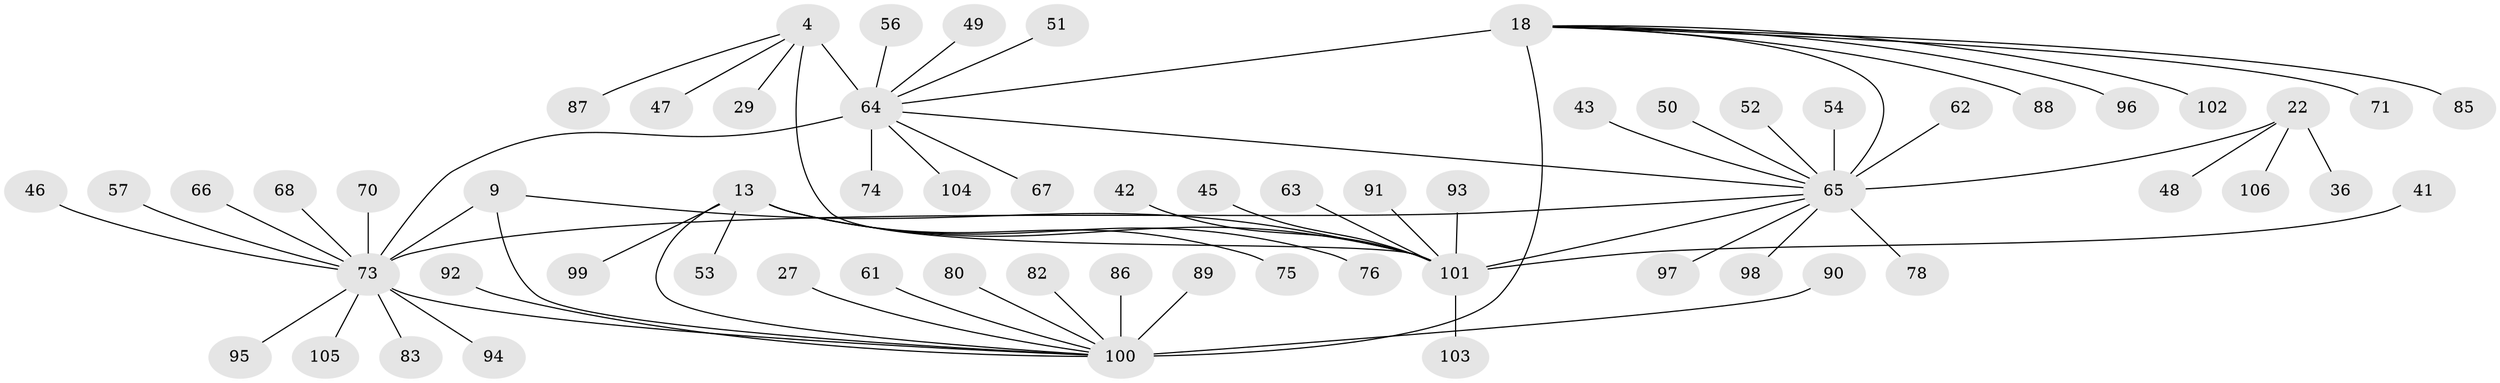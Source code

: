 // original degree distribution, {6: 0.0660377358490566, 10: 0.018867924528301886, 7: 0.02830188679245283, 8: 0.04716981132075472, 4: 0.018867924528301886, 11: 0.009433962264150943, 9: 0.03773584905660377, 13: 0.009433962264150943, 5: 0.009433962264150943, 1: 0.6415094339622641, 3: 0.018867924528301886, 2: 0.09433962264150944}
// Generated by graph-tools (version 1.1) at 2025/58/03/04/25 21:58:47]
// undirected, 63 vertices, 69 edges
graph export_dot {
graph [start="1"]
  node [color=gray90,style=filled];
  4 [super="+1"];
  9 [super="+7"];
  13 [super="+11"];
  18 [super="+17"];
  22 [super="+21"];
  27;
  29;
  36;
  41;
  42;
  43;
  45;
  46;
  47;
  48;
  49;
  50;
  51;
  52;
  53;
  54;
  56;
  57;
  61;
  62;
  63;
  64 [super="+5+26+33+34"];
  65 [super="+25"];
  66 [super="+32"];
  67 [super="+35"];
  68;
  70;
  71;
  73 [super="+10+37+38+44"];
  74;
  75;
  76;
  78;
  80 [super="+79"];
  82;
  83 [super="+77"];
  85;
  86;
  87 [super="+72+84"];
  88;
  89;
  90 [super="+81"];
  91 [super="+31"];
  92;
  93;
  94;
  95 [super="+60"];
  96;
  97;
  98;
  99;
  100 [super="+69+59+20"];
  101 [super="+15+30+40"];
  102;
  103;
  104;
  105;
  106;
  4 -- 29;
  4 -- 47;
  4 -- 87;
  4 -- 64 [weight=6];
  4 -- 101;
  9 -- 73 [weight=6];
  9 -- 101;
  9 -- 100;
  13 -- 76;
  13 -- 99;
  13 -- 53;
  13 -- 75;
  13 -- 101 [weight=6];
  13 -- 100 [weight=2];
  18 -- 71;
  18 -- 88;
  18 -- 96;
  18 -- 85;
  18 -- 102;
  18 -- 64;
  18 -- 100 [weight=7];
  18 -- 65;
  22 -- 36;
  22 -- 106;
  22 -- 48;
  22 -- 65 [weight=6];
  27 -- 100;
  41 -- 101;
  42 -- 101;
  43 -- 65;
  45 -- 101;
  46 -- 73;
  49 -- 64;
  50 -- 65;
  51 -- 64;
  52 -- 65;
  54 -- 65;
  56 -- 64;
  57 -- 73;
  61 -- 100;
  62 -- 65;
  63 -- 101;
  64 -- 67;
  64 -- 104;
  64 -- 73;
  64 -- 74;
  64 -- 65;
  65 -- 98;
  65 -- 97;
  65 -- 101;
  65 -- 73 [weight=2];
  65 -- 78;
  66 -- 73;
  68 -- 73;
  70 -- 73;
  73 -- 83;
  73 -- 94;
  73 -- 95;
  73 -- 100;
  73 -- 105;
  80 -- 100;
  82 -- 100;
  86 -- 100;
  89 -- 100;
  90 -- 100;
  91 -- 101;
  92 -- 100;
  93 -- 101;
  101 -- 103;
}
